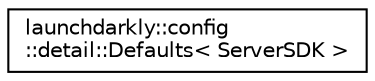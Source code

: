 digraph "Graphical Class Hierarchy"
{
 // LATEX_PDF_SIZE
  edge [fontname="Helvetica",fontsize="10",labelfontname="Helvetica",labelfontsize="10"];
  node [fontname="Helvetica",fontsize="10",shape=record];
  rankdir="LR";
  Node0 [label="launchdarkly::config\l::detail::Defaults\< ServerSDK \>",height=0.2,width=0.4,color="black", fillcolor="white", style="filled",URL="$structlaunchdarkly_1_1config_1_1detail_1_1Defaults_3_01ServerSDK_01_4.html",tooltip=" "];
}
